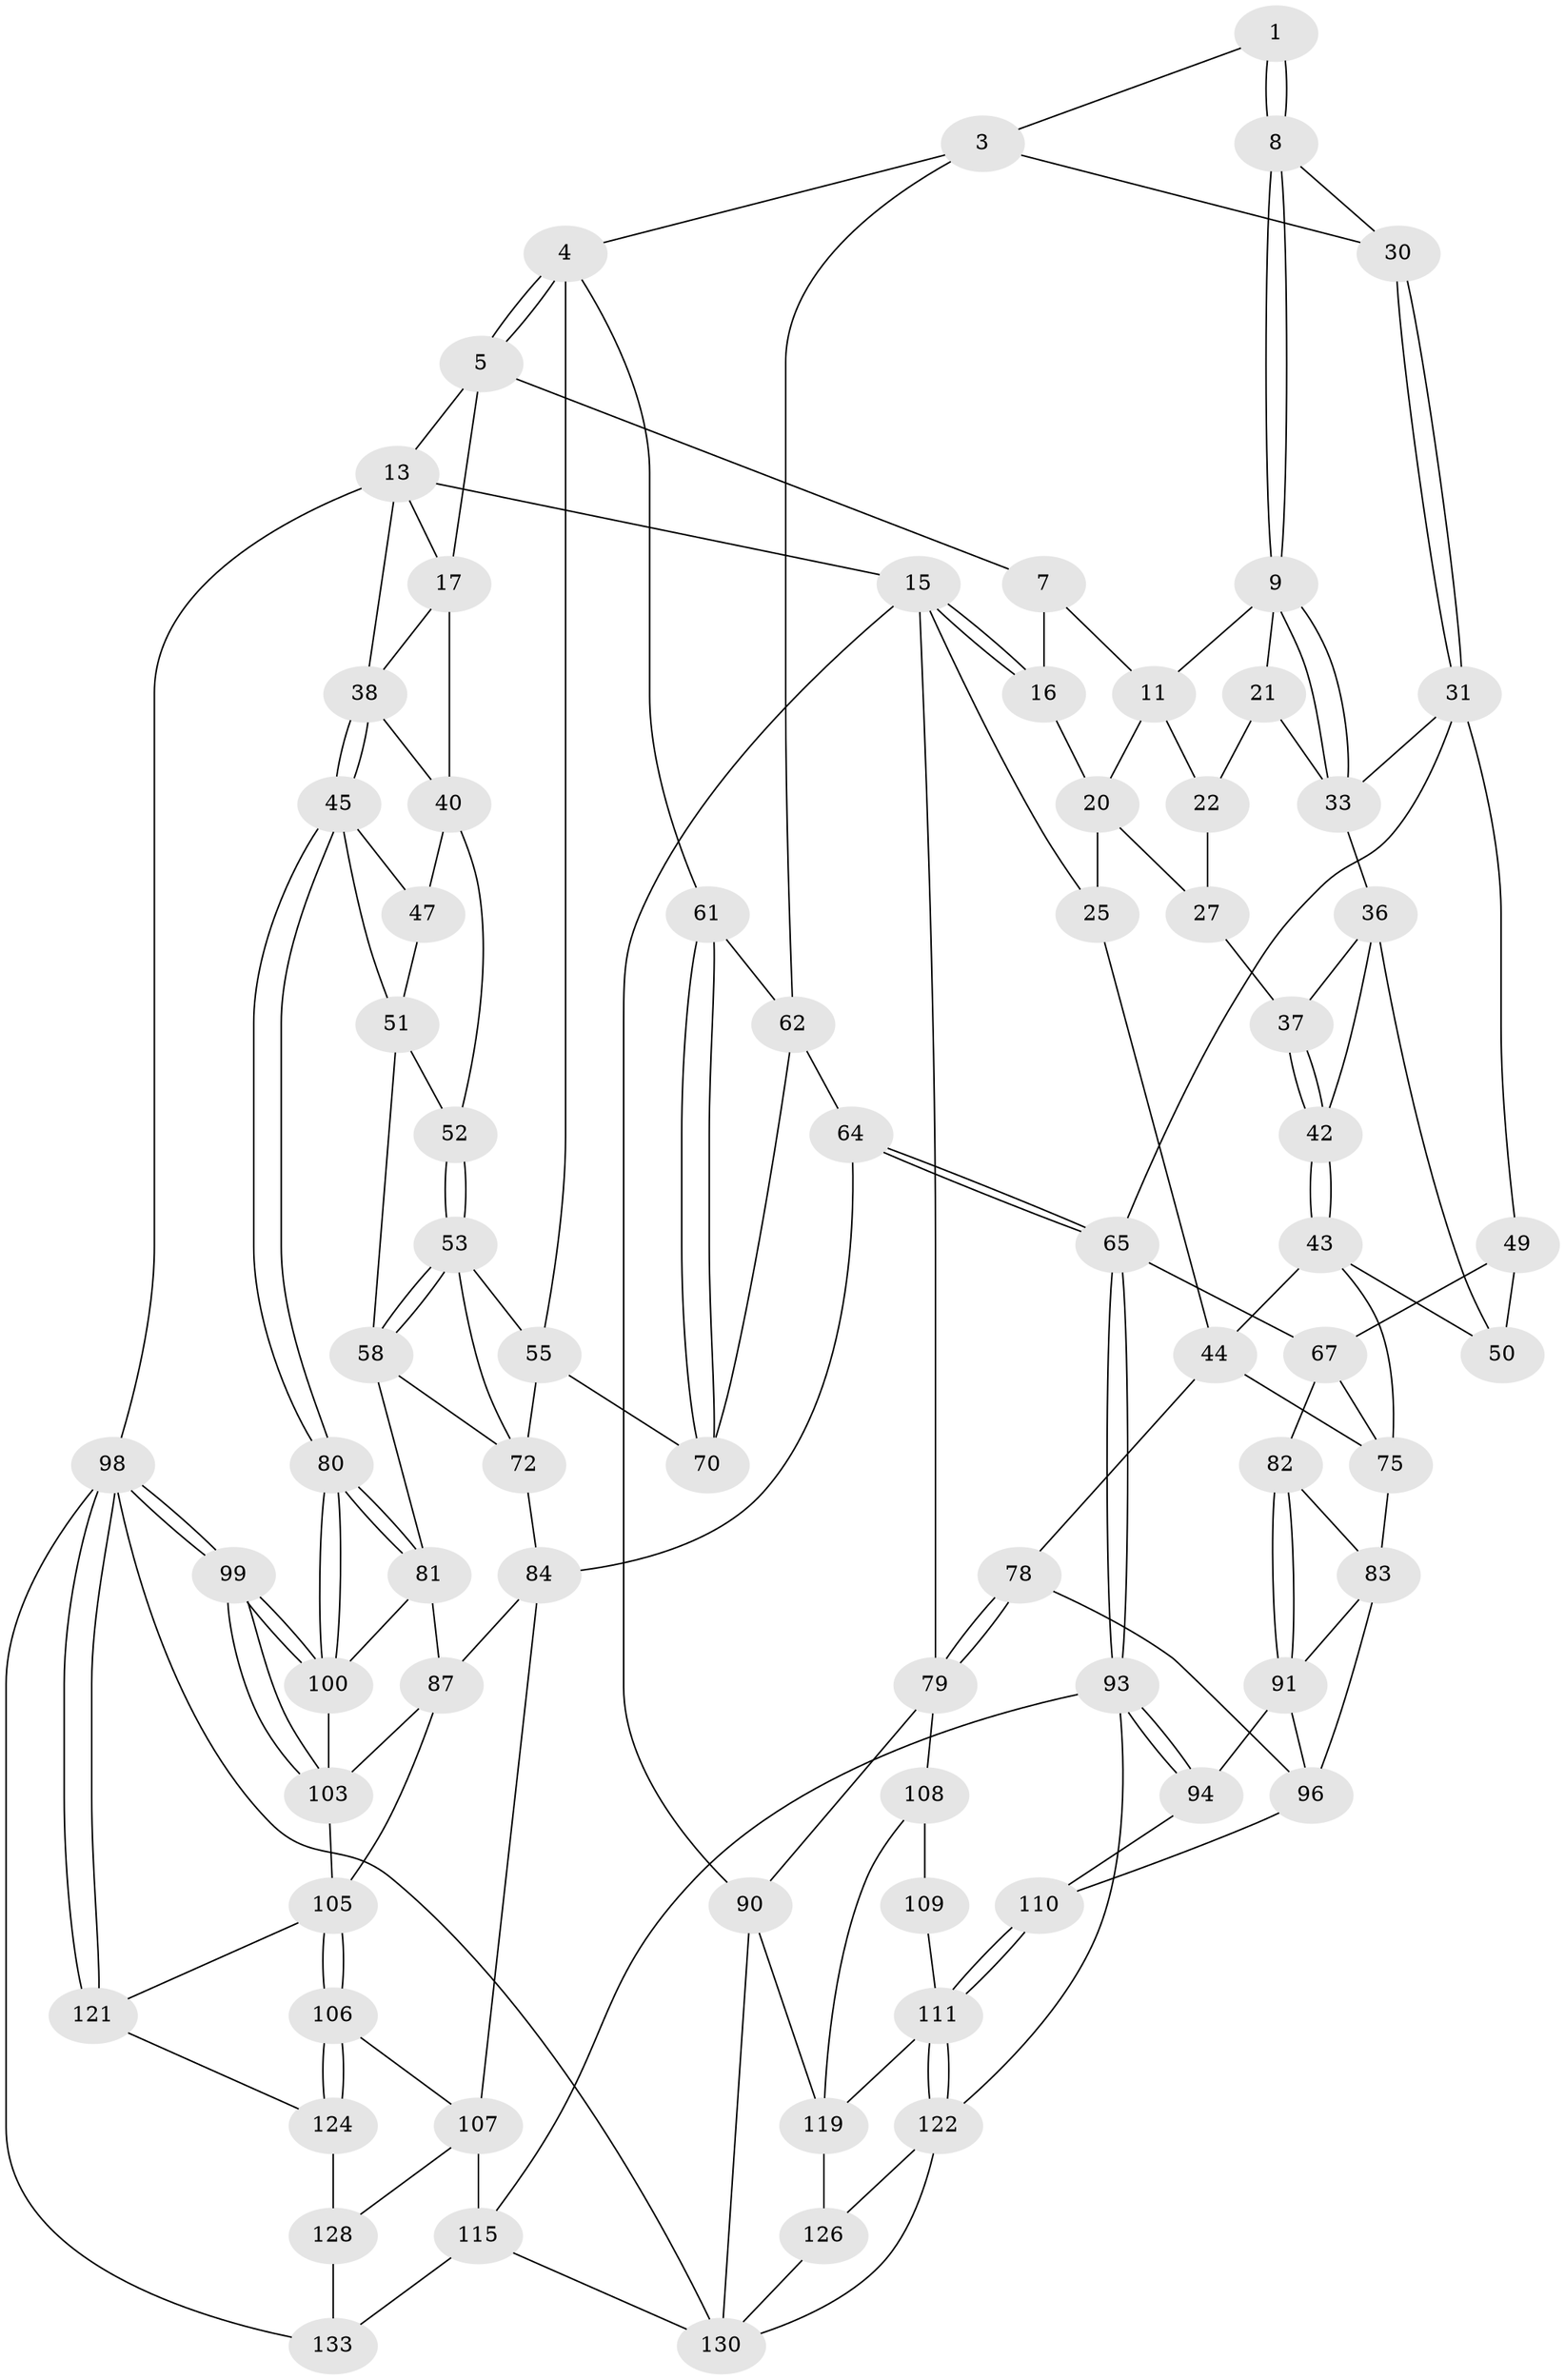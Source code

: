 // Generated by graph-tools (version 1.1) at 2025/52/02/27/25 19:52:37]
// undirected, 77 vertices, 167 edges
graph export_dot {
graph [start="1"]
  node [color=gray90,style=filled];
  1 [pos="+0.47787565881464117+0",super="+2"];
  3 [pos="+0.6748965868035699+0.16159100163258885",super="+34"];
  4 [pos="+0.6766160952084442+0.1611286624898285",super="+56"];
  5 [pos="+0.6913559455915912+0.1367024211193126",super="+6"];
  7 [pos="+0.4586159329037779+0",super="+12"];
  8 [pos="+0.46898161094638224+0.1303415647943034",super="+29"];
  9 [pos="+0.4352733615115858+0.12833153263646804",super="+10"];
  11 [pos="+0.3670203330512672+0",super="+19"];
  13 [pos="+0.9281786131097823+0",super="+14"];
  15 [pos="+0+0",super="+26"];
  16 [pos="+0.030091855298419627+0"];
  17 [pos="+0.8334144806042418+0.11503606279280025",super="+18"];
  20 [pos="+0.1730704012174089+0.07695269107925498",super="+24"];
  21 [pos="+0.30857800957317794+0.1503651046871766"];
  22 [pos="+0.26752506768727063+0.1293978409991345",super="+23"];
  25 [pos="+0.018681254070072744+0.2481023300261296"];
  27 [pos="+0.16294042665725816+0.18398354578510334",super="+28"];
  30 [pos="+0.49177363020567244+0.275990597203018"];
  31 [pos="+0.43407470210380444+0.28479882123312006",super="+32"];
  33 [pos="+0.39393796287908744+0.2062448854920223",super="+35"];
  36 [pos="+0.3071198656591149+0.19941926589496956",super="+48"];
  37 [pos="+0.23259498893278466+0.20907459500501913"];
  38 [pos="+1+0",super="+39"];
  40 [pos="+0.9508579912754258+0.16279188375064726",super="+41"];
  42 [pos="+0.23516344076079004+0.2685642848308305"];
  43 [pos="+0.1741267553422254+0.3087124571051908",super="+60"];
  44 [pos="+0.07271699738875012+0.2833607995726013",super="+77"];
  45 [pos="+1+0.37400042991678695",super="+46"];
  47 [pos="+0.9509248481147788+0.2277196000290572"];
  49 [pos="+0.35394314167821617+0.3169946753082709",super="+69"];
  50 [pos="+0.31666842047406446+0.3039282429778189",super="+59"];
  51 [pos="+0.9372096985291141+0.25812181395923556",super="+57"];
  52 [pos="+0.8715937213514398+0.25604610088062774"];
  53 [pos="+0.8328316547252592+0.33338922127768217",super="+54"];
  55 [pos="+0.7504547241090772+0.3078694133396734",super="+71"];
  58 [pos="+0.8790765292206856+0.37698328898025646",super="+73"];
  61 [pos="+0.6202623815485763+0.36003832392841306"];
  62 [pos="+0.5263301520418456+0.2986346710095345",super="+63"];
  64 [pos="+0.544297095937777+0.5235615310864822"];
  65 [pos="+0.5312763220958545+0.5285636375038306",super="+66"];
  67 [pos="+0.400060854788418+0.48554205199749007",super="+68"];
  70 [pos="+0.6144952919915043+0.4405717942029955"];
  72 [pos="+0.7715880858693139+0.4863328968985254",super="+74"];
  75 [pos="+0.22967733797831852+0.4432799584370912",super="+76"];
  78 [pos="+0.15892635144722547+0.5162070642445616",super="+97"];
  79 [pos="+0+0.4913472125241868",super="+89"];
  80 [pos="+1+0.4110970832408194"];
  81 [pos="+0.9951451102550829+0.435608444514907",super="+86"];
  82 [pos="+0.36120221186407936+0.5206764086195017"];
  83 [pos="+0.2483315764711569+0.532768737232434",super="+92"];
  84 [pos="+0.7967490834252526+0.5340867727240474",super="+85"];
  87 [pos="+0.8825134864110328+0.6088826285676091",super="+88"];
  90 [pos="+0+0.8714723189895548"];
  91 [pos="+0.3291645187384534+0.598456802243045",super="+95"];
  93 [pos="+0.461761526955083+0.7191928438588048",super="+116"];
  94 [pos="+0.42793630533473676+0.7053423409783494"];
  96 [pos="+0.2317923040671034+0.6692799807768662",super="+101"];
  98 [pos="+1+0.8182427305149216",super="+132"];
  99 [pos="+1+0.8140659188671976"];
  100 [pos="+1+0.5825131514174077",super="+102"];
  103 [pos="+0.9910516671680155+0.6887257289217117",super="+104"];
  105 [pos="+0.754907752884408+0.7549778303603313",super="+117"];
  106 [pos="+0.7450103975309513+0.762679179577285"];
  107 [pos="+0.7058663271165839+0.7773999079102394",super="+114"];
  108 [pos="+0+0.6481381957791893",super="+118"];
  109 [pos="+0.15964849314610163+0.5840075793010254",super="+113"];
  110 [pos="+0.21118333595204122+0.7560597163327989"];
  111 [pos="+0.20019284302026585+0.779606251990645",super="+112"];
  115 [pos="+0.4905414823690506+0.7968854469048363",super="+129"];
  119 [pos="+0.04047128429468225+0.792794384268182",super="+120"];
  121 [pos="+0.9777762880882839+0.8625948992142843",super="+123"];
  122 [pos="+0.2163398947912848+0.8260763922534606",super="+125"];
  124 [pos="+0.9252244977232136+0.872113842236282",super="+127"];
  126 [pos="+0.05007650375175882+0.8917551525722275"];
  128 [pos="+0.680022481307761+0.8741180272700183",super="+134"];
  130 [pos="+0.32323375268072646+1",super="+131"];
  133 [pos="+0.722297417357301+1"];
  1 -- 8 [weight=2];
  1 -- 8;
  1 -- 3;
  3 -- 4;
  3 -- 62;
  3 -- 30;
  4 -- 5;
  4 -- 5;
  4 -- 61;
  4 -- 55;
  5 -- 13;
  5 -- 7;
  5 -- 17;
  7 -- 16;
  7 -- 11;
  8 -- 9;
  8 -- 9;
  8 -- 30;
  9 -- 33;
  9 -- 33;
  9 -- 11;
  9 -- 21;
  11 -- 20;
  11 -- 22;
  13 -- 17;
  13 -- 98;
  13 -- 38;
  13 -- 15;
  15 -- 16;
  15 -- 16;
  15 -- 90;
  15 -- 25;
  15 -- 79;
  16 -- 20;
  17 -- 38;
  17 -- 40;
  20 -- 25;
  20 -- 27;
  21 -- 22;
  21 -- 33;
  22 -- 27 [weight=2];
  25 -- 44;
  27 -- 37;
  30 -- 31;
  30 -- 31;
  31 -- 33;
  31 -- 49;
  31 -- 65;
  33 -- 36;
  36 -- 37;
  36 -- 42;
  36 -- 50;
  37 -- 42;
  37 -- 42;
  38 -- 45;
  38 -- 45;
  38 -- 40;
  40 -- 47;
  40 -- 52;
  42 -- 43;
  42 -- 43;
  43 -- 44;
  43 -- 75;
  43 -- 50;
  44 -- 78;
  44 -- 75;
  45 -- 80;
  45 -- 80;
  45 -- 47;
  45 -- 51;
  47 -- 51;
  49 -- 50 [weight=2];
  49 -- 67;
  51 -- 52;
  51 -- 58;
  52 -- 53;
  52 -- 53;
  53 -- 58;
  53 -- 58;
  53 -- 72;
  53 -- 55;
  55 -- 72;
  55 -- 70;
  58 -- 81;
  58 -- 72;
  61 -- 62;
  61 -- 70;
  61 -- 70;
  62 -- 64;
  62 -- 70;
  64 -- 65;
  64 -- 65;
  64 -- 84;
  65 -- 93;
  65 -- 93;
  65 -- 67;
  67 -- 82;
  67 -- 75;
  72 -- 84;
  75 -- 83;
  78 -- 79;
  78 -- 79;
  78 -- 96;
  79 -- 90;
  79 -- 108;
  80 -- 81;
  80 -- 81;
  80 -- 100;
  80 -- 100;
  81 -- 100;
  81 -- 87;
  82 -- 83;
  82 -- 91;
  82 -- 91;
  83 -- 96;
  83 -- 91;
  84 -- 87;
  84 -- 107;
  87 -- 105;
  87 -- 103;
  90 -- 119;
  90 -- 130;
  91 -- 94;
  91 -- 96;
  93 -- 94;
  93 -- 94;
  93 -- 122;
  93 -- 115;
  94 -- 110;
  96 -- 110;
  98 -- 99;
  98 -- 99;
  98 -- 121 [weight=2];
  98 -- 121;
  98 -- 133;
  98 -- 130;
  99 -- 100;
  99 -- 100;
  99 -- 103;
  99 -- 103;
  100 -- 103;
  103 -- 105;
  105 -- 106;
  105 -- 106;
  105 -- 121;
  106 -- 107;
  106 -- 124;
  106 -- 124;
  107 -- 128;
  107 -- 115;
  108 -- 109 [weight=2];
  108 -- 119;
  109 -- 111;
  110 -- 111;
  110 -- 111;
  111 -- 122;
  111 -- 122;
  111 -- 119;
  115 -- 130;
  115 -- 133;
  119 -- 126;
  121 -- 124;
  122 -- 126;
  122 -- 130;
  124 -- 128 [weight=2];
  126 -- 130;
  128 -- 133;
}
